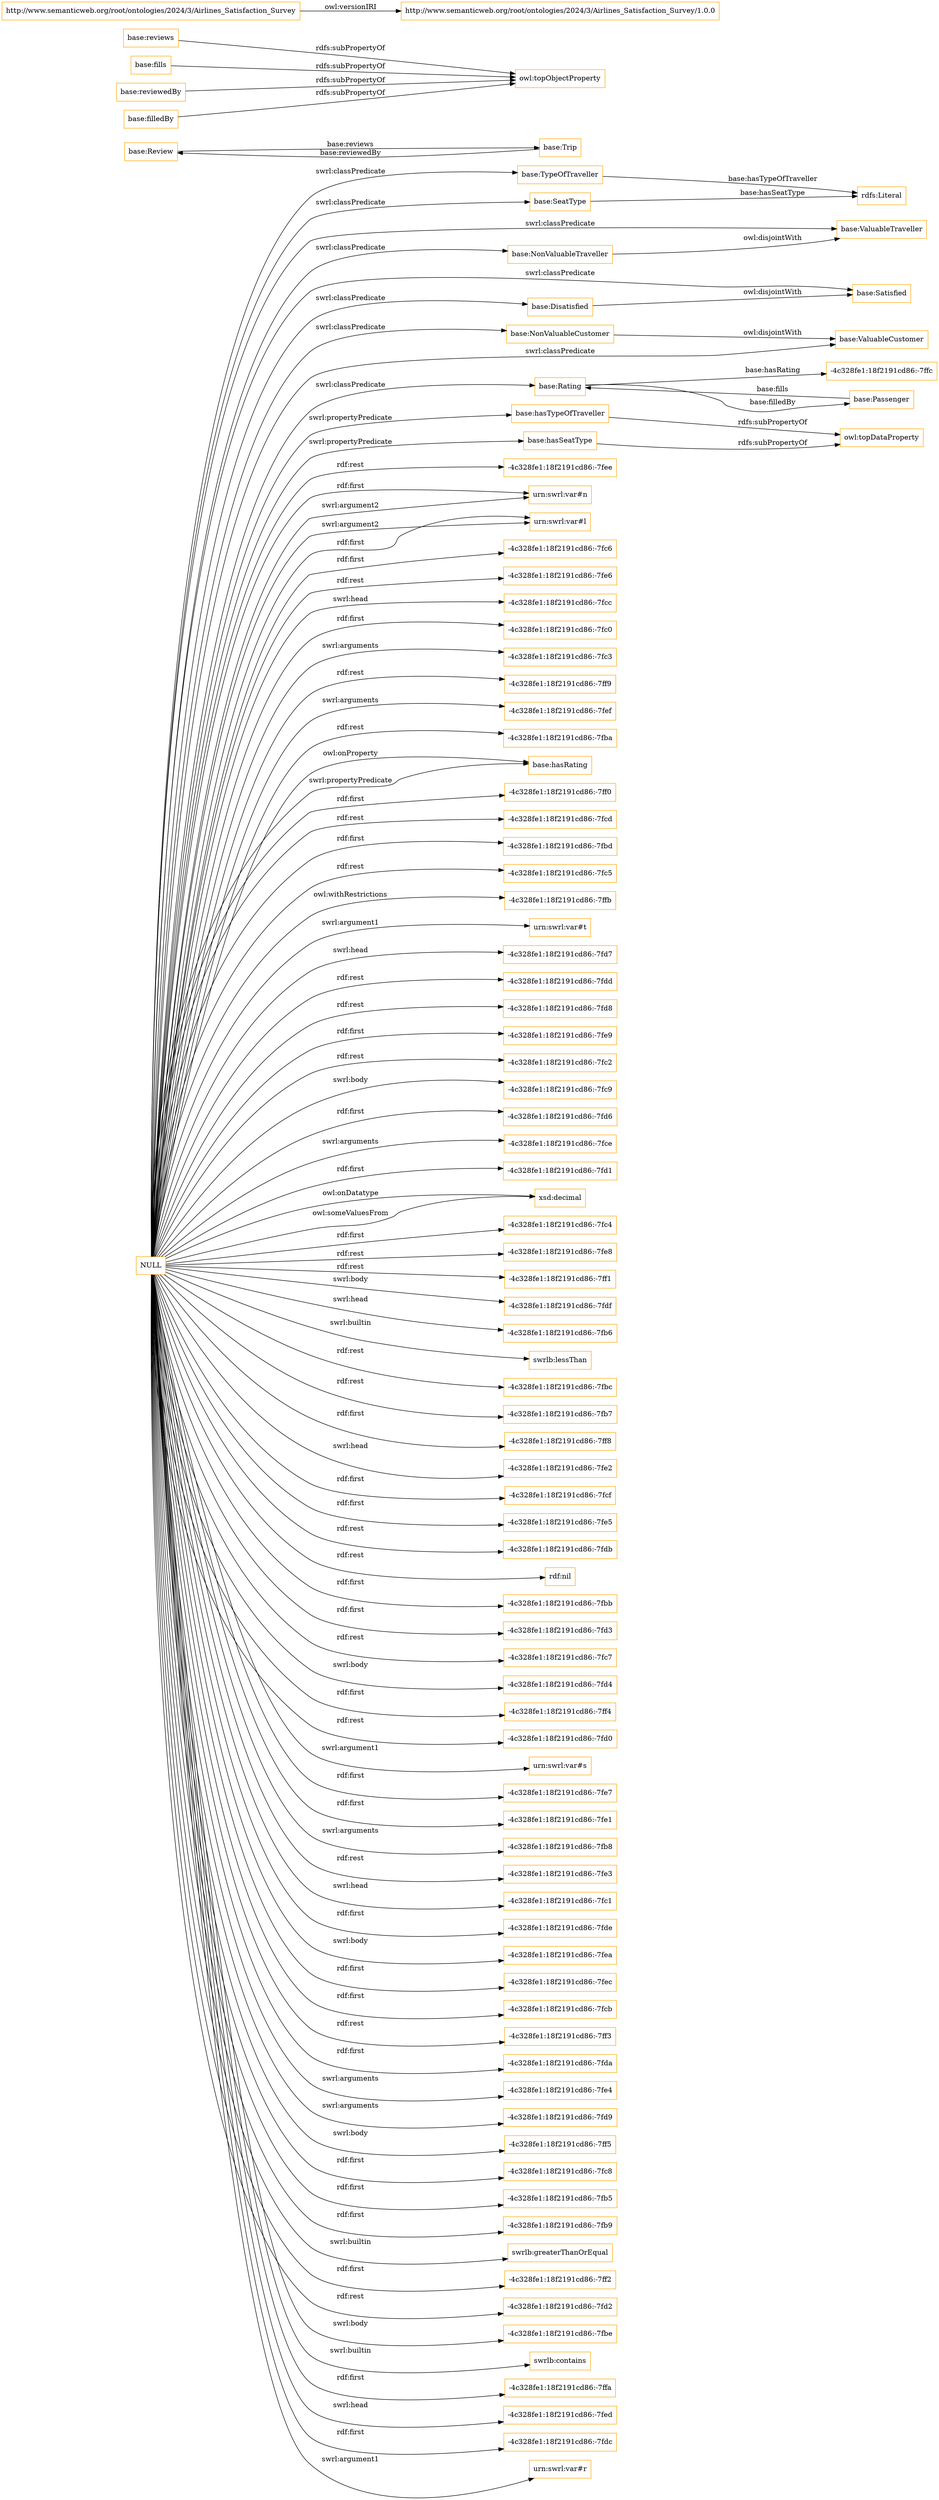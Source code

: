 digraph ar2dtool_diagram { 
rankdir=LR;
size="1501"
node [shape = rectangle, color="orange"]; "base:SeatType" "base:Review" "base:Satisfied" "base:TypeOfTraveller" "base:NonValuableTraveller" "base:ValuableTraveller" "base:Passenger" "base:ValuableCustomer" "base:Trip" "base:Rating" "base:Disatisfied" "base:NonValuableCustomer" ; /*classes style*/
	"base:hasSeatType" -> "owl:topDataProperty" [ label = "rdfs:subPropertyOf" ];
	"base:Disatisfied" -> "base:Satisfied" [ label = "owl:disjointWith" ];
	"base:reviews" -> "owl:topObjectProperty" [ label = "rdfs:subPropertyOf" ];
	"base:NonValuableTraveller" -> "base:ValuableTraveller" [ label = "owl:disjointWith" ];
	"base:fills" -> "owl:topObjectProperty" [ label = "rdfs:subPropertyOf" ];
	"base:NonValuableCustomer" -> "base:ValuableCustomer" [ label = "owl:disjointWith" ];
	"base:reviewedBy" -> "owl:topObjectProperty" [ label = "rdfs:subPropertyOf" ];
	"http://www.semanticweb.org/root/ontologies/2024/3/Airlines_Satisfaction_Survey" -> "http://www.semanticweb.org/root/ontologies/2024/3/Airlines_Satisfaction_Survey/1.0.0" [ label = "owl:versionIRI" ];
	"base:hasTypeOfTraveller" -> "owl:topDataProperty" [ label = "rdfs:subPropertyOf" ];
	"NULL" -> "-4c328fe1:18f2191cd86:-7fee" [ label = "rdf:rest" ];
	"NULL" -> "urn:swrl:var#n" [ label = "rdf:first" ];
	"NULL" -> "urn:swrl:var#n" [ label = "swrl:argument2" ];
	"NULL" -> "urn:swrl:var#l" [ label = "swrl:argument2" ];
	"NULL" -> "-4c328fe1:18f2191cd86:-7fc6" [ label = "rdf:first" ];
	"NULL" -> "base:Disatisfied" [ label = "swrl:classPredicate" ];
	"NULL" -> "-4c328fe1:18f2191cd86:-7fe6" [ label = "rdf:rest" ];
	"NULL" -> "-4c328fe1:18f2191cd86:-7fcc" [ label = "swrl:head" ];
	"NULL" -> "-4c328fe1:18f2191cd86:-7fc0" [ label = "rdf:first" ];
	"NULL" -> "-4c328fe1:18f2191cd86:-7fc3" [ label = "swrl:arguments" ];
	"NULL" -> "-4c328fe1:18f2191cd86:-7ff9" [ label = "rdf:rest" ];
	"NULL" -> "base:NonValuableCustomer" [ label = "swrl:classPredicate" ];
	"NULL" -> "-4c328fe1:18f2191cd86:-7fef" [ label = "swrl:arguments" ];
	"NULL" -> "-4c328fe1:18f2191cd86:-7fba" [ label = "rdf:rest" ];
	"NULL" -> "base:hasRating" [ label = "owl:onProperty" ];
	"NULL" -> "-4c328fe1:18f2191cd86:-7ff0" [ label = "rdf:first" ];
	"NULL" -> "-4c328fe1:18f2191cd86:-7fcd" [ label = "rdf:rest" ];
	"NULL" -> "base:Rating" [ label = "swrl:classPredicate" ];
	"NULL" -> "-4c328fe1:18f2191cd86:-7fbd" [ label = "rdf:first" ];
	"NULL" -> "-4c328fe1:18f2191cd86:-7fc5" [ label = "rdf:rest" ];
	"NULL" -> "-4c328fe1:18f2191cd86:-7ffb" [ label = "owl:withRestrictions" ];
	"NULL" -> "base:hasSeatType" [ label = "swrl:propertyPredicate" ];
	"NULL" -> "urn:swrl:var#t" [ label = "swrl:argument1" ];
	"NULL" -> "-4c328fe1:18f2191cd86:-7fd7" [ label = "swrl:head" ];
	"NULL" -> "-4c328fe1:18f2191cd86:-7fdd" [ label = "rdf:rest" ];
	"NULL" -> "-4c328fe1:18f2191cd86:-7fd8" [ label = "rdf:rest" ];
	"NULL" -> "-4c328fe1:18f2191cd86:-7fe9" [ label = "rdf:first" ];
	"NULL" -> "-4c328fe1:18f2191cd86:-7fc2" [ label = "rdf:rest" ];
	"NULL" -> "-4c328fe1:18f2191cd86:-7fc9" [ label = "swrl:body" ];
	"NULL" -> "-4c328fe1:18f2191cd86:-7fd6" [ label = "rdf:first" ];
	"NULL" -> "base:SeatType" [ label = "swrl:classPredicate" ];
	"NULL" -> "-4c328fe1:18f2191cd86:-7fce" [ label = "swrl:arguments" ];
	"NULL" -> "-4c328fe1:18f2191cd86:-7fd1" [ label = "rdf:first" ];
	"NULL" -> "xsd:decimal" [ label = "owl:onDatatype" ];
	"NULL" -> "-4c328fe1:18f2191cd86:-7fc4" [ label = "rdf:first" ];
	"NULL" -> "-4c328fe1:18f2191cd86:-7fe8" [ label = "rdf:rest" ];
	"NULL" -> "-4c328fe1:18f2191cd86:-7ff1" [ label = "rdf:rest" ];
	"NULL" -> "-4c328fe1:18f2191cd86:-7fdf" [ label = "swrl:body" ];
	"NULL" -> "xsd:decimal" [ label = "owl:someValuesFrom" ];
	"NULL" -> "-4c328fe1:18f2191cd86:-7fb6" [ label = "swrl:head" ];
	"NULL" -> "swrlb:lessThan" [ label = "swrl:builtin" ];
	"NULL" -> "-4c328fe1:18f2191cd86:-7fbc" [ label = "rdf:rest" ];
	"NULL" -> "-4c328fe1:18f2191cd86:-7fb7" [ label = "rdf:rest" ];
	"NULL" -> "-4c328fe1:18f2191cd86:-7ff8" [ label = "rdf:first" ];
	"NULL" -> "-4c328fe1:18f2191cd86:-7fe2" [ label = "swrl:head" ];
	"NULL" -> "-4c328fe1:18f2191cd86:-7fcf" [ label = "rdf:first" ];
	"NULL" -> "-4c328fe1:18f2191cd86:-7fe5" [ label = "rdf:first" ];
	"NULL" -> "-4c328fe1:18f2191cd86:-7fdb" [ label = "rdf:rest" ];
	"NULL" -> "rdf:nil" [ label = "rdf:rest" ];
	"NULL" -> "base:TypeOfTraveller" [ label = "swrl:classPredicate" ];
	"NULL" -> "-4c328fe1:18f2191cd86:-7fbb" [ label = "rdf:first" ];
	"NULL" -> "-4c328fe1:18f2191cd86:-7fd3" [ label = "rdf:first" ];
	"NULL" -> "-4c328fe1:18f2191cd86:-7fc7" [ label = "rdf:rest" ];
	"NULL" -> "-4c328fe1:18f2191cd86:-7fd4" [ label = "swrl:body" ];
	"NULL" -> "-4c328fe1:18f2191cd86:-7ff4" [ label = "rdf:first" ];
	"NULL" -> "-4c328fe1:18f2191cd86:-7fd0" [ label = "rdf:rest" ];
	"NULL" -> "urn:swrl:var#s" [ label = "swrl:argument1" ];
	"NULL" -> "-4c328fe1:18f2191cd86:-7fe7" [ label = "rdf:first" ];
	"NULL" -> "-4c328fe1:18f2191cd86:-7fe1" [ label = "rdf:first" ];
	"NULL" -> "-4c328fe1:18f2191cd86:-7fb8" [ label = "swrl:arguments" ];
	"NULL" -> "-4c328fe1:18f2191cd86:-7fe3" [ label = "rdf:rest" ];
	"NULL" -> "-4c328fe1:18f2191cd86:-7fc1" [ label = "swrl:head" ];
	"NULL" -> "-4c328fe1:18f2191cd86:-7fde" [ label = "rdf:first" ];
	"NULL" -> "base:Satisfied" [ label = "swrl:classPredicate" ];
	"NULL" -> "-4c328fe1:18f2191cd86:-7fea" [ label = "swrl:body" ];
	"NULL" -> "base:hasTypeOfTraveller" [ label = "swrl:propertyPredicate" ];
	"NULL" -> "-4c328fe1:18f2191cd86:-7fec" [ label = "rdf:first" ];
	"NULL" -> "-4c328fe1:18f2191cd86:-7fcb" [ label = "rdf:first" ];
	"NULL" -> "-4c328fe1:18f2191cd86:-7ff3" [ label = "rdf:rest" ];
	"NULL" -> "-4c328fe1:18f2191cd86:-7fda" [ label = "rdf:first" ];
	"NULL" -> "-4c328fe1:18f2191cd86:-7fe4" [ label = "swrl:arguments" ];
	"NULL" -> "urn:swrl:var#l" [ label = "rdf:first" ];
	"NULL" -> "-4c328fe1:18f2191cd86:-7fd9" [ label = "swrl:arguments" ];
	"NULL" -> "base:ValuableTraveller" [ label = "swrl:classPredicate" ];
	"NULL" -> "-4c328fe1:18f2191cd86:-7ff5" [ label = "swrl:body" ];
	"NULL" -> "-4c328fe1:18f2191cd86:-7fc8" [ label = "rdf:first" ];
	"NULL" -> "-4c328fe1:18f2191cd86:-7fb5" [ label = "rdf:first" ];
	"NULL" -> "-4c328fe1:18f2191cd86:-7fb9" [ label = "rdf:first" ];
	"NULL" -> "base:NonValuableTraveller" [ label = "swrl:classPredicate" ];
	"NULL" -> "swrlb:greaterThanOrEqual" [ label = "swrl:builtin" ];
	"NULL" -> "-4c328fe1:18f2191cd86:-7ff2" [ label = "rdf:first" ];
	"NULL" -> "-4c328fe1:18f2191cd86:-7fd2" [ label = "rdf:rest" ];
	"NULL" -> "-4c328fe1:18f2191cd86:-7fbe" [ label = "swrl:body" ];
	"NULL" -> "swrlb:contains" [ label = "swrl:builtin" ];
	"NULL" -> "-4c328fe1:18f2191cd86:-7ffa" [ label = "rdf:first" ];
	"NULL" -> "-4c328fe1:18f2191cd86:-7fed" [ label = "swrl:head" ];
	"NULL" -> "base:ValuableCustomer" [ label = "swrl:classPredicate" ];
	"NULL" -> "-4c328fe1:18f2191cd86:-7fdc" [ label = "rdf:first" ];
	"NULL" -> "base:hasRating" [ label = "swrl:propertyPredicate" ];
	"NULL" -> "urn:swrl:var#r" [ label = "swrl:argument1" ];
	"base:filledBy" -> "owl:topObjectProperty" [ label = "rdfs:subPropertyOf" ];
	"base:Rating" -> "-4c328fe1:18f2191cd86:-7ffc" [ label = "base:hasRating" ];
	"base:Trip" -> "base:Review" [ label = "base:reviewedBy" ];
	"base:TypeOfTraveller" -> "rdfs:Literal" [ label = "base:hasTypeOfTraveller" ];
	"base:Passenger" -> "base:Rating" [ label = "base:fills" ];
	"base:Review" -> "base:Trip" [ label = "base:reviews" ];
	"base:Rating" -> "base:Passenger" [ label = "base:filledBy" ];
	"base:SeatType" -> "rdfs:Literal" [ label = "base:hasSeatType" ];

}
